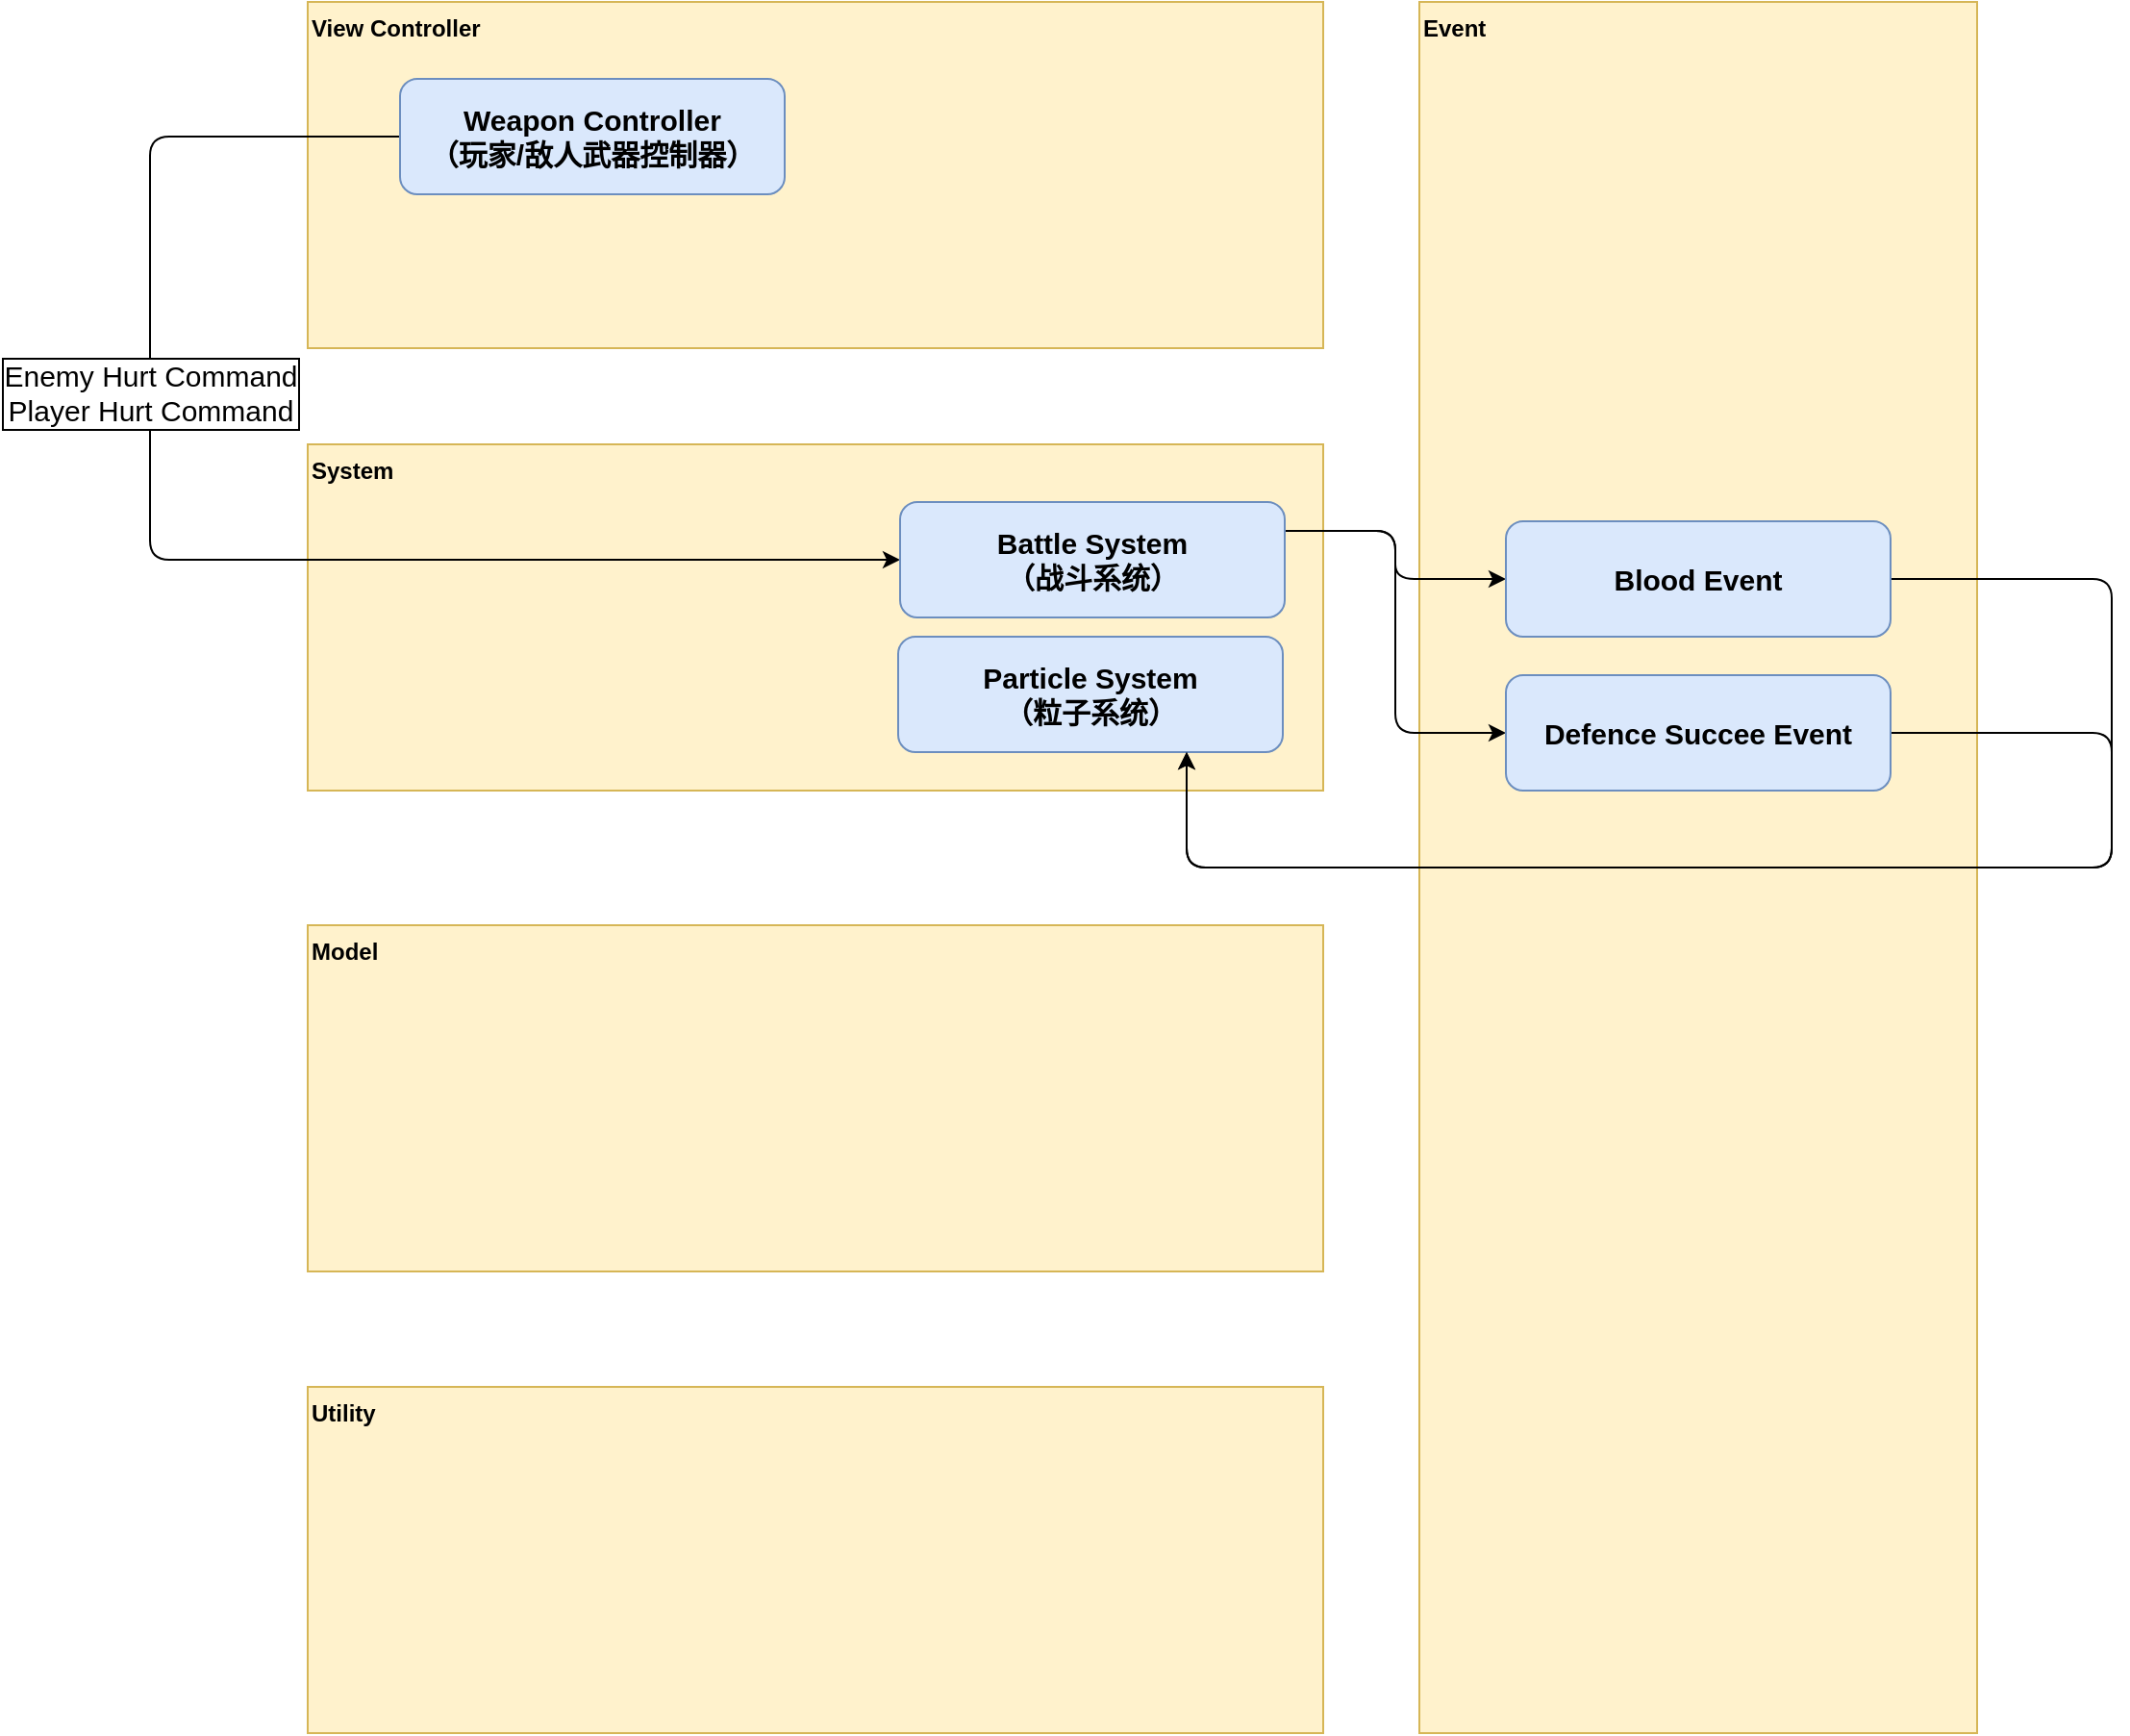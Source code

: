 <mxfile version="20.8.16" type="device"><diagram name="第 1 页" id="F2ymGNpUbIQdPvu1GtBw"><mxGraphModel dx="1728" dy="1003" grid="1" gridSize="10" guides="1" tooltips="1" connect="1" arrows="1" fold="1" page="1" pageScale="1" pageWidth="1654" pageHeight="1169" math="0" shadow="0"><root><mxCell id="0"/><mxCell id="1" parent="0"/><mxCell id="5N1Pp6I4hpre0ly9X-By-10" value="Event" style="rounded=0;whiteSpace=wrap;html=1;fillColor=#fff2cc;strokeColor=#d6b656;align=left;verticalAlign=top;fontStyle=1" vertex="1" parent="1"><mxGeometry x="990" y="100" width="290" height="900" as="geometry"/></mxCell><mxCell id="5N1Pp6I4hpre0ly9X-By-1" value="System" style="rounded=0;whiteSpace=wrap;html=1;fillColor=#fff2cc;strokeColor=#d6b656;align=left;verticalAlign=top;fontStyle=1" vertex="1" parent="1"><mxGeometry x="412" y="330" width="528" height="180" as="geometry"/></mxCell><mxCell id="5N1Pp6I4hpre0ly9X-By-2" value="Model" style="rounded=0;whiteSpace=wrap;html=1;fillColor=#fff2cc;strokeColor=#d6b656;align=left;verticalAlign=top;fontStyle=1" vertex="1" parent="1"><mxGeometry x="412" y="580" width="528" height="180" as="geometry"/></mxCell><mxCell id="5N1Pp6I4hpre0ly9X-By-3" value="Utility" style="rounded=0;whiteSpace=wrap;html=1;fillColor=#fff2cc;strokeColor=#d6b656;align=left;verticalAlign=top;fontStyle=1" vertex="1" parent="1"><mxGeometry x="412" y="820" width="528" height="180" as="geometry"/></mxCell><mxCell id="5N1Pp6I4hpre0ly9X-By-4" value="View Controller" style="rounded=0;whiteSpace=wrap;html=1;fillColor=#fff2cc;strokeColor=#d6b656;align=left;verticalAlign=top;fontStyle=1" vertex="1" parent="1"><mxGeometry x="412" y="100" width="528" height="180" as="geometry"/></mxCell><mxCell id="5N1Pp6I4hpre0ly9X-By-15" value="Enemy Hurt Command&lt;br style=&quot;font-size: 15px;&quot;&gt;Player Hurt Command" style="edgeStyle=orthogonalEdgeStyle;rounded=1;orthogonalLoop=1;jettySize=auto;html=1;exitX=0;exitY=0.5;exitDx=0;exitDy=0;entryX=0;entryY=0.5;entryDx=0;entryDy=0;labelBorderColor=default;fontSize=15;" edge="1" parent="1" source="5N1Pp6I4hpre0ly9X-By-6" target="5N1Pp6I4hpre0ly9X-By-9"><mxGeometry x="-0.289" relative="1" as="geometry"><Array as="points"><mxPoint x="330" y="170"/><mxPoint x="330" y="390"/></Array><mxPoint as="offset"/></mxGeometry></mxCell><mxCell id="5N1Pp6I4hpre0ly9X-By-6" value="Weapon Controller&lt;br&gt;（玩家/敌人武器控制器）" style="rounded=1;whiteSpace=wrap;html=1;fontSize=15;fontStyle=1;fillColor=#dae8fc;strokeColor=#6c8ebf;" vertex="1" parent="1"><mxGeometry x="460" y="140" width="200" height="60" as="geometry"/></mxCell><mxCell id="5N1Pp6I4hpre0ly9X-By-22" style="edgeStyle=orthogonalEdgeStyle;rounded=1;orthogonalLoop=1;jettySize=auto;html=1;exitX=1;exitY=0.25;exitDx=0;exitDy=0;entryX=0;entryY=0.5;entryDx=0;entryDy=0;labelBorderColor=default;fontSize=15;" edge="1" parent="1" source="5N1Pp6I4hpre0ly9X-By-9" target="5N1Pp6I4hpre0ly9X-By-17"><mxGeometry relative="1" as="geometry"/></mxCell><mxCell id="5N1Pp6I4hpre0ly9X-By-23" style="edgeStyle=orthogonalEdgeStyle;rounded=1;orthogonalLoop=1;jettySize=auto;html=1;exitX=1;exitY=0.25;exitDx=0;exitDy=0;entryX=0;entryY=0.5;entryDx=0;entryDy=0;labelBorderColor=default;fontSize=15;" edge="1" parent="1" source="5N1Pp6I4hpre0ly9X-By-9" target="5N1Pp6I4hpre0ly9X-By-18"><mxGeometry relative="1" as="geometry"/></mxCell><mxCell id="5N1Pp6I4hpre0ly9X-By-9" value="Battle System&lt;br&gt;（战斗系统）" style="rounded=1;whiteSpace=wrap;html=1;fontSize=15;fontStyle=1;fillColor=#dae8fc;strokeColor=#6c8ebf;" vertex="1" parent="1"><mxGeometry x="720" y="360" width="200" height="60" as="geometry"/></mxCell><mxCell id="5N1Pp6I4hpre0ly9X-By-16" value="Particle System&lt;br&gt;（粒子系统）" style="rounded=1;whiteSpace=wrap;html=1;fontSize=15;fontStyle=1;fillColor=#dae8fc;strokeColor=#6c8ebf;" vertex="1" parent="1"><mxGeometry x="719" y="430" width="200" height="60" as="geometry"/></mxCell><mxCell id="5N1Pp6I4hpre0ly9X-By-26" style="edgeStyle=orthogonalEdgeStyle;rounded=1;orthogonalLoop=1;jettySize=auto;html=1;exitX=1;exitY=0.5;exitDx=0;exitDy=0;labelBorderColor=default;fontSize=15;entryX=0.75;entryY=1;entryDx=0;entryDy=0;" edge="1" parent="1" source="5N1Pp6I4hpre0ly9X-By-17" target="5N1Pp6I4hpre0ly9X-By-16"><mxGeometry relative="1" as="geometry"><mxPoint x="970" y="750" as="targetPoint"/><Array as="points"><mxPoint x="1350" y="400"/><mxPoint x="1350" y="550"/><mxPoint x="869" y="550"/></Array></mxGeometry></mxCell><mxCell id="5N1Pp6I4hpre0ly9X-By-17" value="Blood Event" style="rounded=1;whiteSpace=wrap;html=1;fontSize=15;fontStyle=1;fillColor=#dae8fc;strokeColor=#6c8ebf;" vertex="1" parent="1"><mxGeometry x="1035" y="370" width="200" height="60" as="geometry"/></mxCell><mxCell id="5N1Pp6I4hpre0ly9X-By-27" style="edgeStyle=orthogonalEdgeStyle;rounded=1;orthogonalLoop=1;jettySize=auto;html=1;exitX=1;exitY=0.5;exitDx=0;exitDy=0;entryX=0.75;entryY=1;entryDx=0;entryDy=0;labelBorderColor=default;fontSize=15;" edge="1" parent="1" source="5N1Pp6I4hpre0ly9X-By-18" target="5N1Pp6I4hpre0ly9X-By-16"><mxGeometry relative="1" as="geometry"><Array as="points"><mxPoint x="1350" y="480"/><mxPoint x="1350" y="550"/><mxPoint x="869" y="550"/></Array></mxGeometry></mxCell><mxCell id="5N1Pp6I4hpre0ly9X-By-18" value="Defence Succee Event" style="rounded=1;whiteSpace=wrap;html=1;fontSize=15;fontStyle=1;fillColor=#dae8fc;strokeColor=#6c8ebf;" vertex="1" parent="1"><mxGeometry x="1035" y="450" width="200" height="60" as="geometry"/></mxCell></root></mxGraphModel></diagram></mxfile>